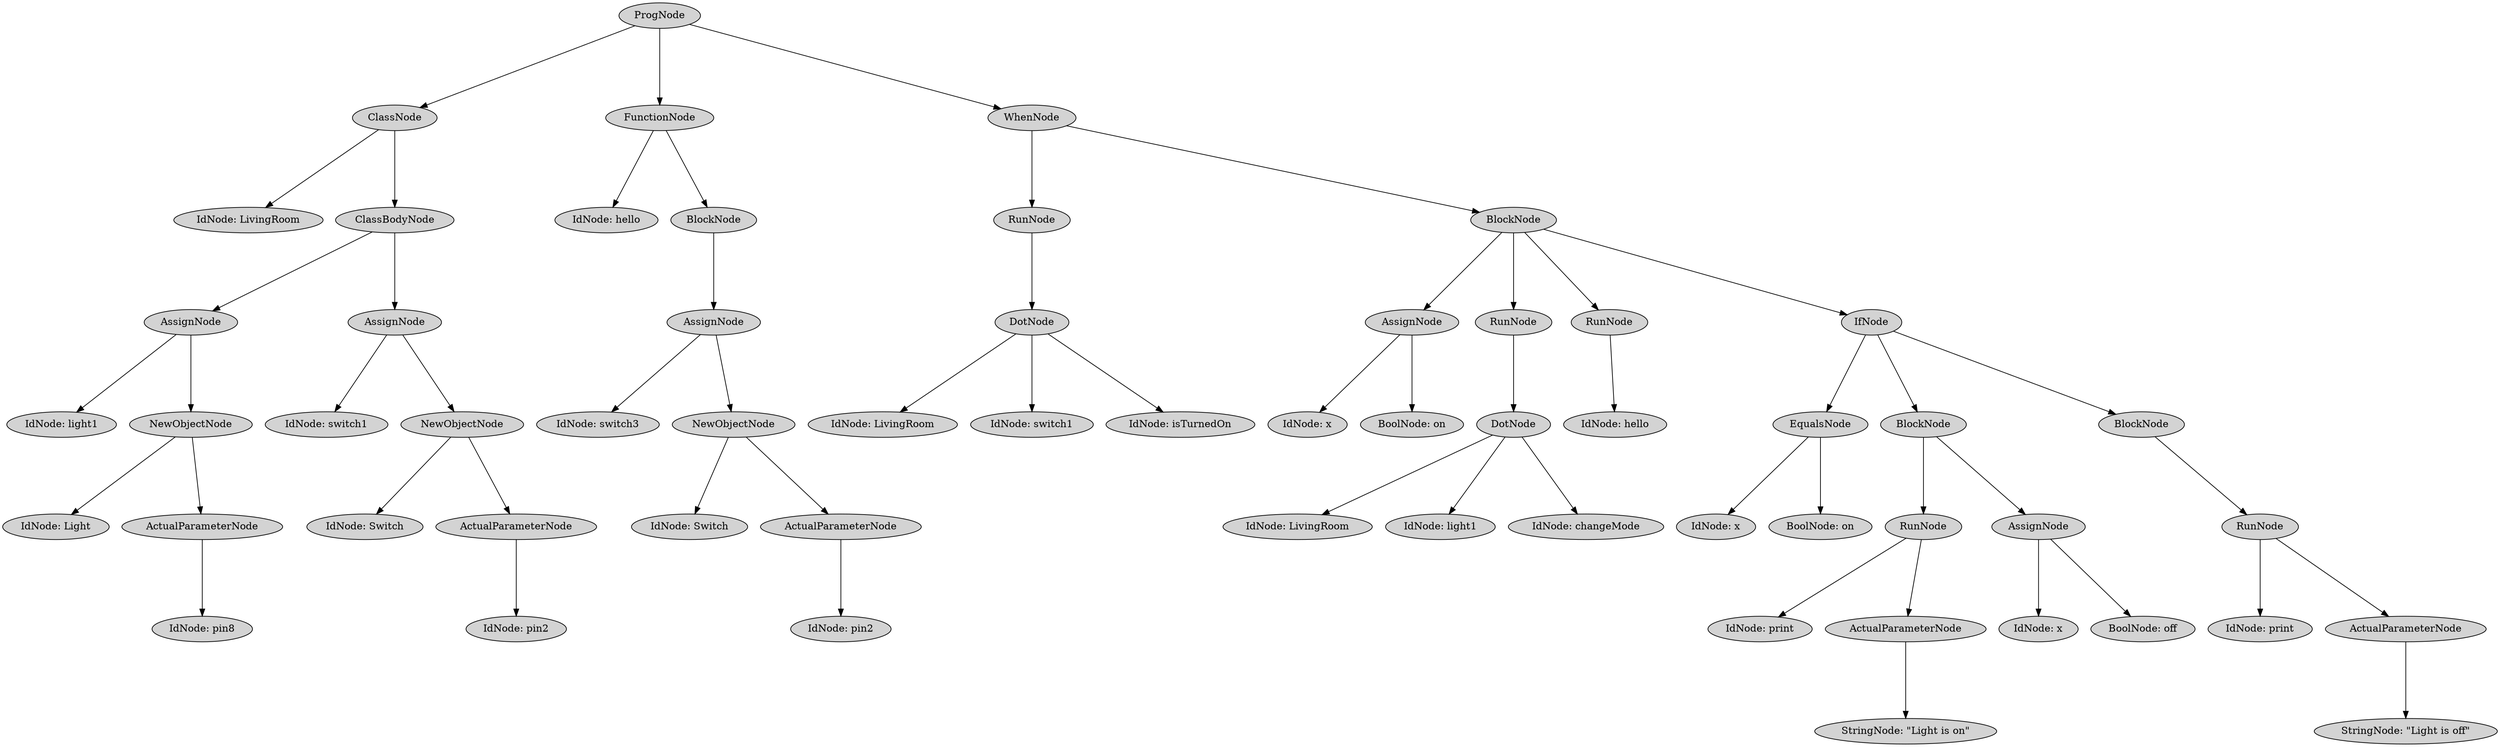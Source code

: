 digraph G {
	graph [ranksep=1.5 ratio=fill]
	node [style=filled]
	3201901 [label=ProgNode]
	3201905 [label=ClassNode]
	3201901 -> 3201905
	3201893 [label="IdNode: LivingRoom"]
	3201905 -> 3201893
	3201899 [label=ClassBodyNode]
	3201905 -> 3201899
	3201909 [label=AssignNode]
	3201899 -> 3201909
	3201913 [label="IdNode: light1"]
	3201909 -> 3201913
	3201929 [label=NewObjectNode]
	3201909 -> 3201929
	3201933 [label="IdNode: Light"]
	3201929 -> 3201933
	3201927 [label=ActualParameterNode]
	3201929 -> 3201927
	3201957 [label="IdNode: pin8"]
	3201927 -> 3201957
	3201911 [label=AssignNode]
	3201899 -> 3201911
	3201919 [label="IdNode: switch1"]
	3201911 -> 3201919
	3201937 [label=NewObjectNode]
	3201911 -> 3201937
	3201945 [label="IdNode: Switch"]
	3201937 -> 3201945
	3201939 [label=ActualParameterNode]
	3201937 -> 3201939
	3201969 [label="IdNode: pin2"]
	3201939 -> 3201969
	3201917 [label=FunctionNode]
	3201901 -> 3201917
	3201925 [label="IdNode: hello"]
	3201917 -> 3201925
	3201903 [label=BlockNode]
	3201917 -> 3201903
	3201931 [label=AssignNode]
	3201903 -> 3201931
	3201943 [label="IdNode: switch3"]
	3201931 -> 3201943
	3201951 [label=NewObjectNode]
	3201931 -> 3201951
	3201965 [label="IdNode: Switch"]
	3201951 -> 3201965
	3201959 [label=ActualParameterNode]
	3201951 -> 3201959
	3201987 [label="IdNode: pin2"]
	3201959 -> 3201987
	3201921 [label=WhenNode]
	3201901 -> 3201921
	3201961 [label=RunNode]
	3201921 -> 3201961
	3201981 [label=DotNode]
	3201961 -> 3201981
	3201973 [label="IdNode: LivingRoom"]
	3201981 -> 3201973
	3201977 [label="IdNode: switch1"]
	3201981 -> 3201977
	3201979 [label="IdNode: isTurnedOn"]
	3201981 -> 3201979
	3201935 [label=BlockNode]
	3201921 -> 3201935
	3201941 [label=AssignNode]
	3201935 -> 3201941
	3201949 [label="IdNode: x"]
	3201941 -> 3201949
	3201991 [label="BoolNode: on"]
	3201941 -> 3201991
	3201947 [label=RunNode]
	3201935 -> 3201947
	3201993 [label=DotNode]
	3201947 -> 3201993
	3201975 [label="IdNode: LivingRoom"]
	3201993 -> 3201975
	3201983 [label="IdNode: light1"]
	3201993 -> 3201983
	3201985 [label="IdNode: changeMode"]
	3201993 -> 3201985
	3201953 [label=RunNode]
	3201935 -> 3201953
	3201995 [label="IdNode: hello"]
	3201953 -> 3201995
	3201967 [label=IfNode]
	3201935 -> 3201967
	3202005 [label=EqualsNode]
	3201967 -> 3202005
	3202017 [label="IdNode: x"]
	3202005 -> 3202017
	3202021 [label="BoolNode: on"]
	3202005 -> 3202021
	3202003 [label=BlockNode]
	3201967 -> 3202003
	3202001 [label=RunNode]
	3202003 -> 3202001
	3202011 [label="IdNode: print"]
	3202001 -> 3202011
	3202009 [label=ActualParameterNode]
	3202001 -> 3202009
	3202031 [label="StringNode: \"Light is on\""]
	3202009 -> 3202031
	3202007 [label=AssignNode]
	3202003 -> 3202007
	3202023 [label="IdNode: x"]
	3202007 -> 3202023
	3202039 [label="BoolNode: off"]
	3202007 -> 3202039
	3202019 [label=BlockNode]
	3201967 -> 3202019
	3202015 [label=RunNode]
	3202019 -> 3202015
	3202029 [label="IdNode: print"]
	3202015 -> 3202029
	3202025 [label=ActualParameterNode]
	3202015 -> 3202025
	3206149 [label="StringNode: \"Light is off\""]
	3202025 -> 3206149
	overlap=false
}
